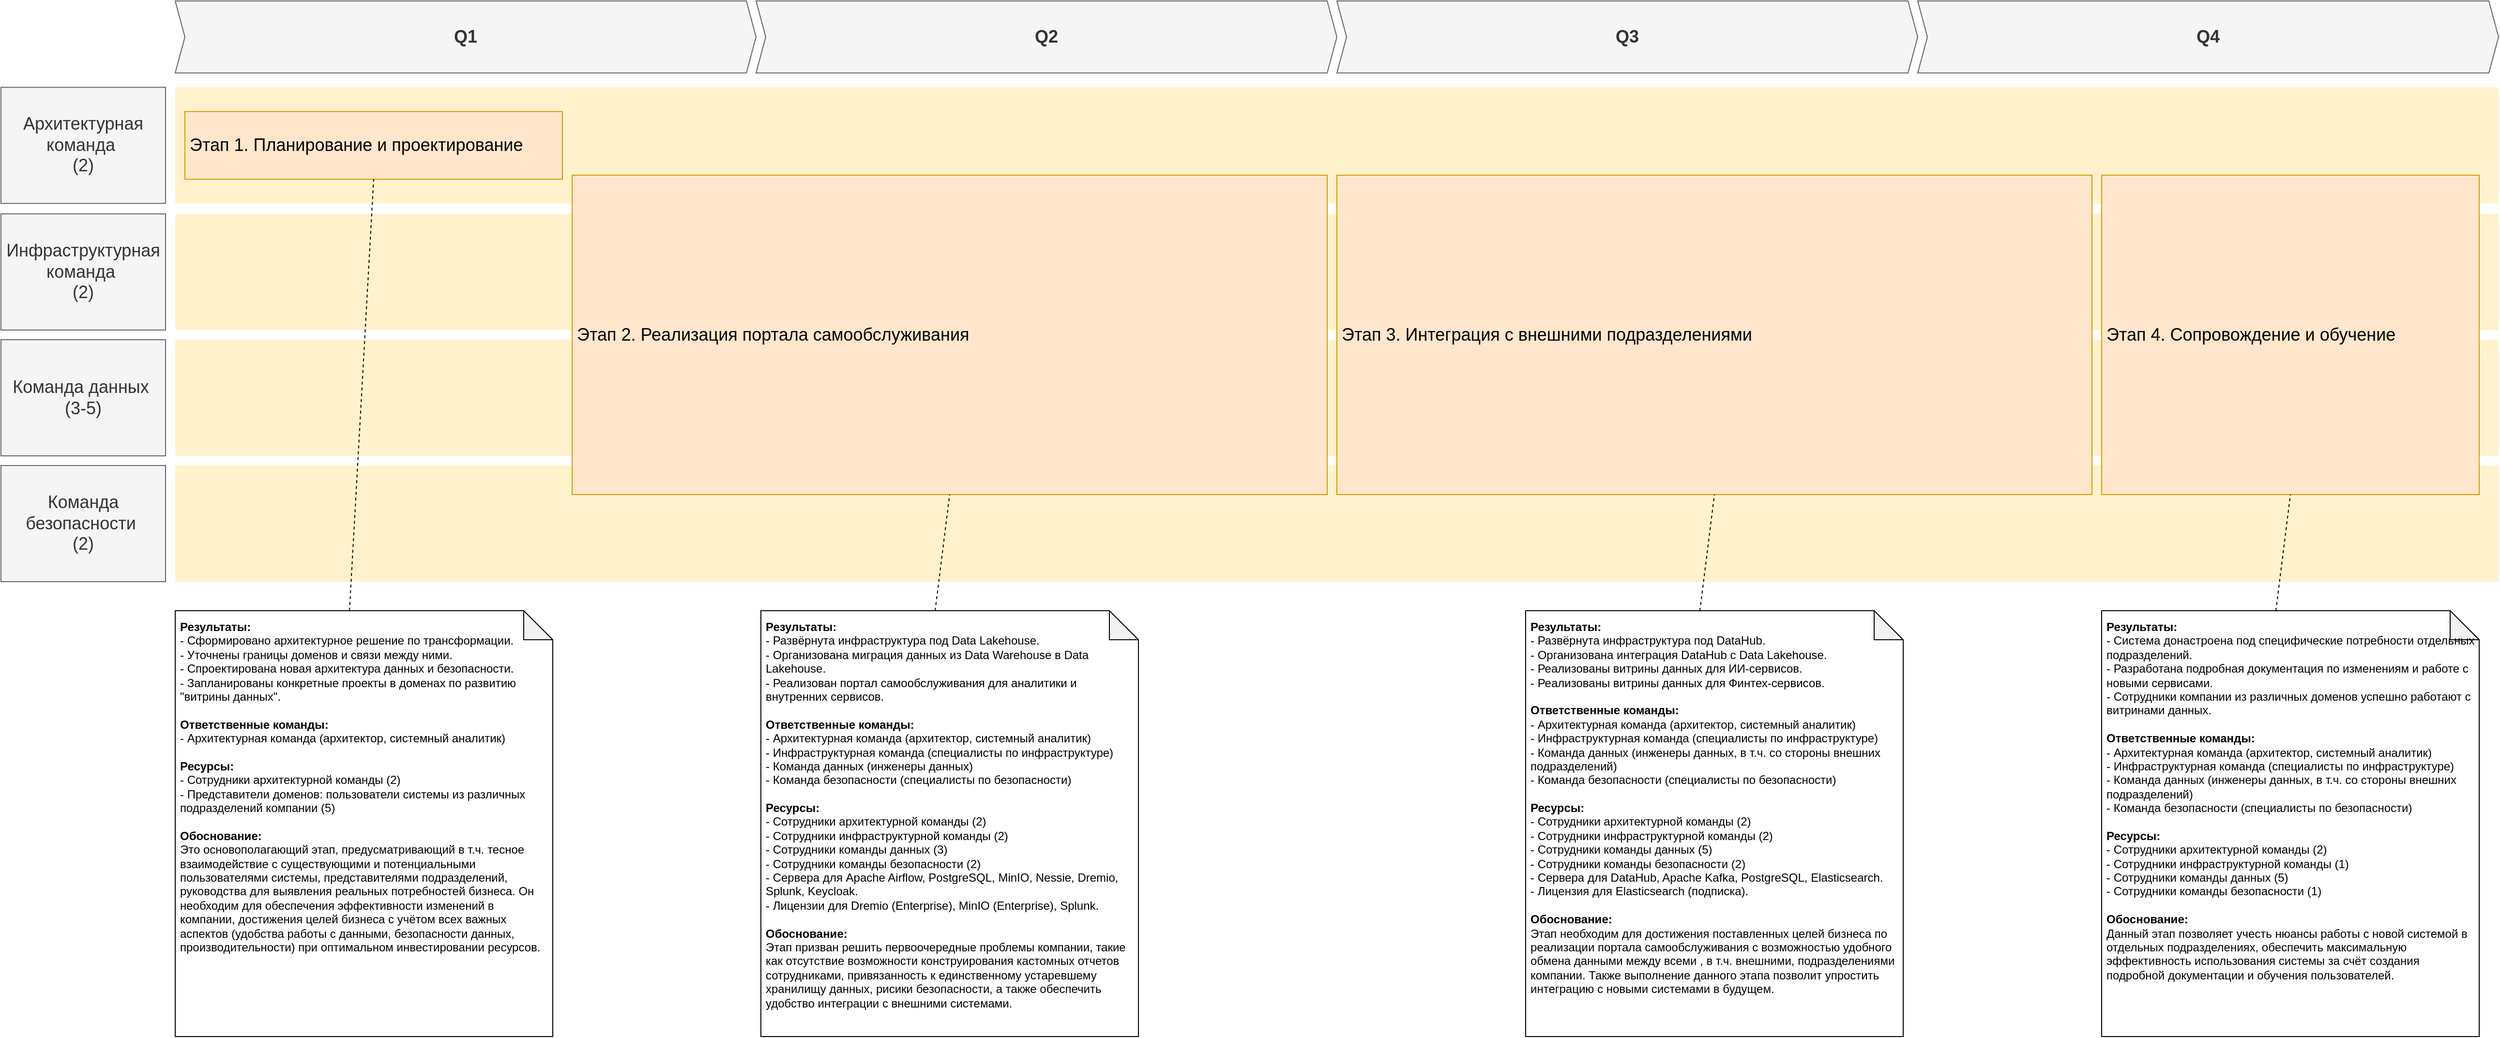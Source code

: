 <mxfile version="24.7.8">
  <diagram id="1zcTAVt1k4KSup7FvAfL" name="Roadmap">
    <mxGraphModel dx="5372" dy="3567" grid="1" gridSize="10" guides="1" tooltips="1" connect="1" arrows="1" fold="1" page="1" pageScale="1" pageWidth="3300" pageHeight="2339" math="0" shadow="0">
      <root>
        <mxCell id="3D7FDG2aXA9G618_Kong-0" />
        <mxCell id="3D7FDG2aXA9G618_Kong-1" parent="3D7FDG2aXA9G618_Kong-0" />
        <mxCell id="wGroBH12Sy7-OgBsN0fJ-2" value="" style="shape=rect;fillColor=#fff2cc;strokeColor=none;fontSize=24;html=1;whiteSpace=wrap;align=left;verticalAlign=top;spacing=5;rounded=0;" parent="3D7FDG2aXA9G618_Kong-1" vertex="1">
          <mxGeometry x="-2500" y="-1010" width="2400" height="120" as="geometry" />
        </mxCell>
        <mxCell id="wGroBH12Sy7-OgBsN0fJ-4" value="" style="shape=rect;fillColor=#fff2cc;strokeColor=none;fontSize=24;html=1;whiteSpace=wrap;align=left;verticalAlign=top;spacing=5;rounded=0;" parent="3D7FDG2aXA9G618_Kong-1" vertex="1">
          <mxGeometry x="-2500" y="-1140.8" width="2400" height="120" as="geometry" />
        </mxCell>
        <mxCell id="wGroBH12Sy7-OgBsN0fJ-5" value="Этап 1. Планирование и проектирование" style="shape=rect;fillColor=#ffe6cc;strokeColor=#d79b00;fontSize=18;html=1;whiteSpace=wrap;align=left;verticalAlign=middle;spacing=5;rounded=0;" parent="3D7FDG2aXA9G618_Kong-1" vertex="1">
          <mxGeometry x="-2490" y="-1115.8" width="390" height="70" as="geometry" />
        </mxCell>
        <mxCell id="wGroBH12Sy7-OgBsN0fJ-7" value="Архитектурная команда&amp;nbsp;&lt;div&gt;(2)&lt;/div&gt;" style="rounded=0;whiteSpace=wrap;html=1;fillColor=#f5f5f5;fontColor=#333333;strokeColor=#666666;fontSize=18;" parent="3D7FDG2aXA9G618_Kong-1" vertex="1">
          <mxGeometry x="-2680" y="-1140.8" width="170" height="120" as="geometry" />
        </mxCell>
        <mxCell id="wGroBH12Sy7-OgBsN0fJ-8" value="Инфраструктурная команда&amp;nbsp;&lt;div&gt;(2)&lt;/div&gt;" style="rounded=0;whiteSpace=wrap;html=1;fillColor=#f5f5f5;fontColor=#333333;strokeColor=#666666;fontSize=18;" parent="3D7FDG2aXA9G618_Kong-1" vertex="1">
          <mxGeometry x="-2680" y="-1010" width="170" height="120" as="geometry" />
        </mxCell>
        <mxCell id="wGroBH12Sy7-OgBsN0fJ-9" value="Q1" style="shape=step;perimeter=stepPerimeter;whiteSpace=wrap;html=1;fixedSize=1;size=10;fillColor=#f5f5f5;strokeColor=#666666;fontSize=18;fontStyle=1;align=center;rounded=0;fontColor=#333333;" parent="3D7FDG2aXA9G618_Kong-1" vertex="1">
          <mxGeometry x="-2500" y="-1230" width="600" height="74.4" as="geometry" />
        </mxCell>
        <mxCell id="RwSQezwdNiI7fE7qIiGB-13" value="" style="shape=rect;fillColor=#fff2cc;strokeColor=none;fontSize=24;html=1;whiteSpace=wrap;align=left;verticalAlign=top;spacing=5;rounded=0;" parent="3D7FDG2aXA9G618_Kong-1" vertex="1">
          <mxGeometry x="-2500" y="-880" width="2400" height="120" as="geometry" />
        </mxCell>
        <mxCell id="RwSQezwdNiI7fE7qIiGB-14" value="Команда данных&amp;nbsp;&lt;div&gt;(3-5)&lt;/div&gt;" style="rounded=0;whiteSpace=wrap;html=1;fillColor=#f5f5f5;fontColor=#333333;strokeColor=#666666;fontSize=18;" parent="3D7FDG2aXA9G618_Kong-1" vertex="1">
          <mxGeometry x="-2680" y="-880" width="170" height="120" as="geometry" />
        </mxCell>
        <mxCell id="RwSQezwdNiI7fE7qIiGB-21" value="" style="shape=rect;fillColor=#fff2cc;strokeColor=none;fontSize=24;html=1;whiteSpace=wrap;align=left;verticalAlign=top;spacing=5;rounded=0;" parent="3D7FDG2aXA9G618_Kong-1" vertex="1">
          <mxGeometry x="-2500" y="-750" width="2400" height="120" as="geometry" />
        </mxCell>
        <mxCell id="RwSQezwdNiI7fE7qIiGB-22" value="Команда безопасности&amp;nbsp;&lt;div&gt;(2)&lt;/div&gt;" style="rounded=0;whiteSpace=wrap;html=1;fillColor=#f5f5f5;fontColor=#333333;strokeColor=#666666;fontSize=18;" parent="3D7FDG2aXA9G618_Kong-1" vertex="1">
          <mxGeometry x="-2680" y="-750" width="170" height="120" as="geometry" />
        </mxCell>
        <mxCell id="6SZWje5kXsOwJ3Z70fLZ-2" value="Этап&amp;nbsp;2. Реализация портала самообслуживания" style="shape=rect;fillColor=#ffe6cc;strokeColor=#d79b00;fontSize=18;html=1;whiteSpace=wrap;align=left;verticalAlign=middle;spacing=5;rounded=0;" vertex="1" parent="3D7FDG2aXA9G618_Kong-1">
          <mxGeometry x="-2090" y="-1050" width="780" height="330" as="geometry" />
        </mxCell>
        <mxCell id="6SZWje5kXsOwJ3Z70fLZ-3" value="Этап&amp;nbsp;3. Интеграция с внешними подразделениями" style="shape=rect;fillColor=#ffe6cc;strokeColor=#d79b00;fontSize=18;html=1;whiteSpace=wrap;align=left;verticalAlign=middle;spacing=5;rounded=0;" vertex="1" parent="3D7FDG2aXA9G618_Kong-1">
          <mxGeometry x="-1300" y="-1050" width="780" height="330" as="geometry" />
        </mxCell>
        <mxCell id="6SZWje5kXsOwJ3Z70fLZ-4" value="Этап&amp;nbsp;4. Сопровождение и обучение" style="shape=rect;fillColor=#ffe6cc;strokeColor=#d79b00;fontSize=18;html=1;whiteSpace=wrap;align=left;verticalAlign=middle;spacing=5;rounded=0;" vertex="1" parent="3D7FDG2aXA9G618_Kong-1">
          <mxGeometry x="-510" y="-1050" width="390" height="330" as="geometry" />
        </mxCell>
        <mxCell id="6SZWje5kXsOwJ3Z70fLZ-5" value="Q2" style="shape=step;perimeter=stepPerimeter;whiteSpace=wrap;html=1;fixedSize=1;size=10;fillColor=#f5f5f5;strokeColor=#666666;fontSize=18;fontStyle=1;align=center;rounded=0;fontColor=#333333;" vertex="1" parent="3D7FDG2aXA9G618_Kong-1">
          <mxGeometry x="-1900" y="-1230" width="600" height="74.4" as="geometry" />
        </mxCell>
        <mxCell id="6SZWje5kXsOwJ3Z70fLZ-6" value="Q3" style="shape=step;perimeter=stepPerimeter;whiteSpace=wrap;html=1;fixedSize=1;size=10;fillColor=#f5f5f5;strokeColor=#666666;fontSize=18;fontStyle=1;align=center;rounded=0;fontColor=#333333;" vertex="1" parent="3D7FDG2aXA9G618_Kong-1">
          <mxGeometry x="-1300" y="-1230" width="600" height="74.4" as="geometry" />
        </mxCell>
        <mxCell id="6SZWje5kXsOwJ3Z70fLZ-7" value="Q4" style="shape=step;perimeter=stepPerimeter;whiteSpace=wrap;html=1;fixedSize=1;size=10;fillColor=#f5f5f5;strokeColor=#666666;fontSize=18;fontStyle=1;align=center;rounded=0;fontColor=#333333;" vertex="1" parent="3D7FDG2aXA9G618_Kong-1">
          <mxGeometry x="-700" y="-1230" width="600" height="74.4" as="geometry" />
        </mxCell>
        <mxCell id="6SZWje5kXsOwJ3Z70fLZ-8" value="&lt;div&gt;&lt;div&gt;&lt;b&gt;Результаты:&lt;/b&gt;&lt;/div&gt;&lt;div&gt;- Сформировано архитектурное решение по трансформации.&amp;nbsp;&lt;/div&gt;&lt;div&gt;- Уточнены границы доменов и связи между ними.&amp;nbsp;&lt;/div&gt;&lt;div&gt;- Спроектирована новая архитектура данных и безопасности.&lt;/div&gt;&lt;div&gt;- Запланированы конкретные проекты в доменах по развитию &quot;витрины данных&quot;.&lt;/div&gt;&lt;div&gt;&lt;br&gt;&lt;/div&gt;&lt;div&gt;&lt;b&gt;Ответственные команды:&lt;/b&gt;&lt;/div&gt;&lt;div&gt;- Архитектурная команда (архитектор, системный аналитик)&lt;/div&gt;&lt;div&gt;&lt;br&gt;&lt;/div&gt;&lt;div&gt;&lt;b&gt;Ресурсы:&lt;/b&gt;&lt;/div&gt;&lt;div&gt;- Сотрудники архитектурной команды (2)&lt;/div&gt;&lt;div&gt;- Представители доменов: пользователи системы из различных подразделений компании (5)&amp;nbsp;&lt;/div&gt;&lt;/div&gt;&lt;div&gt;&lt;b&gt;&lt;br&gt;&lt;/b&gt;&lt;/div&gt;&lt;div&gt;&lt;div&gt;&lt;b&gt;Обоснование:&lt;/b&gt;&lt;br&gt;&lt;/div&gt;&lt;/div&gt;&lt;div&gt;Это основополагающий этап, предусматривающий в т.ч. тесное взаимодействие с существующими и потенциальными пользователями системы, представителями подразделений, руководства для выявления реальных потребностей бизнеса. Он необходим для обеспечения эффективности изменений в компании, достижения целей бизнеса с учётом всех важных аспектов (удобства работы с данными, безопасности данных, производительности) при оптимальном инвестировании ресурсов.&lt;br&gt;&lt;/div&gt;" style="shape=note;whiteSpace=wrap;html=1;backgroundOutline=1;darkOpacity=0.05;align=left;spacing=5;verticalAlign=top;" vertex="1" parent="3D7FDG2aXA9G618_Kong-1">
          <mxGeometry x="-2500" y="-600" width="390" height="440" as="geometry" />
        </mxCell>
        <mxCell id="6SZWje5kXsOwJ3Z70fLZ-9" value="" style="endArrow=none;dashed=1;html=1;rounded=0;exitX=0;exitY=0;exitDx=180;exitDy=0;exitPerimeter=0;entryX=0.5;entryY=1;entryDx=0;entryDy=0;" edge="1" parent="3D7FDG2aXA9G618_Kong-1" source="6SZWje5kXsOwJ3Z70fLZ-8" target="wGroBH12Sy7-OgBsN0fJ-5">
          <mxGeometry width="50" height="50" relative="1" as="geometry">
            <mxPoint x="-1710" y="-630" as="sourcePoint" />
            <mxPoint x="-1660" y="-680" as="targetPoint" />
          </mxGeometry>
        </mxCell>
        <mxCell id="6SZWje5kXsOwJ3Z70fLZ-10" value="&lt;div&gt;&lt;div&gt;&lt;b&gt;Результаты:&lt;/b&gt;&lt;/div&gt;&lt;div&gt;- Развёрнута инфраструктура под Data Lakehouse.&lt;/div&gt;&lt;div&gt;- Организована миграция данных из Data Warehouse в Data Lakehouse.&lt;/div&gt;&lt;div&gt;- Реализован портал самообслуживания для аналитики и внутренних сервисов.&lt;/div&gt;&lt;div&gt;&lt;br&gt;&lt;/div&gt;&lt;div&gt;&lt;b&gt;Ответственные команды:&lt;/b&gt;&lt;/div&gt;&lt;div&gt;- Архитектурная команда (архитектор, системный аналитик)&lt;/div&gt;&lt;div&gt;- Инфраструктурная команда (специалисты по инфраструктуре)&lt;/div&gt;&lt;div&gt;- Команда данных (инженеры данных)&lt;/div&gt;&lt;div&gt;- Команда безопасности (специалисты по безопасности)&lt;/div&gt;&lt;div&gt;&lt;br&gt;&lt;/div&gt;&lt;div&gt;&lt;b&gt;Ресурсы:&lt;/b&gt;&lt;/div&gt;&lt;div&gt;- Сотрудники архитектурной команды (2)&lt;/div&gt;&lt;div&gt;- Сотрудники инфраструктурной команды (2)&lt;/div&gt;&lt;div&gt;- Сотрудники команды данных (3)&lt;/div&gt;&lt;div&gt;- Сотрудники команды безопасности (2)&lt;/div&gt;&lt;div&gt;- Сервера для Apache Airflow, PostgreSQL, MinIO, Nessie, Dremio, Splunk, Keycloak.&lt;/div&gt;&lt;div&gt;- Лицензии для Dremio (Enterprise), MinIO (Enterprise), Splunk.&lt;/div&gt;&lt;div&gt;&lt;br&gt;&lt;/div&gt;&lt;div&gt;&lt;b&gt;Обоснование:&lt;/b&gt;&lt;/div&gt;&lt;div&gt;Этап призван решить первоочередные проблемы компании, такие как отсутствие возможности конструирования кастомных отчетов сотрудниками, привязанность к единственному устаревшему хранилищу данных, рисики безопасности, а также обеспечить удобство интеграции с внешними системами.&lt;/div&gt;&lt;/div&gt;" style="shape=note;whiteSpace=wrap;html=1;backgroundOutline=1;darkOpacity=0.05;align=left;spacing=5;verticalAlign=top;" vertex="1" parent="3D7FDG2aXA9G618_Kong-1">
          <mxGeometry x="-1895" y="-600" width="390" height="440" as="geometry" />
        </mxCell>
        <mxCell id="6SZWje5kXsOwJ3Z70fLZ-11" value="" style="endArrow=none;dashed=1;html=1;rounded=0;entryX=0.5;entryY=1;entryDx=0;entryDy=0;exitX=0;exitY=0;exitDx=180;exitDy=0;exitPerimeter=0;" edge="1" parent="3D7FDG2aXA9G618_Kong-1" source="6SZWje5kXsOwJ3Z70fLZ-10" target="6SZWje5kXsOwJ3Z70fLZ-2">
          <mxGeometry width="50" height="50" relative="1" as="geometry">
            <mxPoint x="-1960" y="-430" as="sourcePoint" />
            <mxPoint x="-1910" y="-480" as="targetPoint" />
          </mxGeometry>
        </mxCell>
        <mxCell id="6SZWje5kXsOwJ3Z70fLZ-12" value="&lt;div&gt;&lt;b&gt;Результаты:&lt;/b&gt;&lt;/div&gt;&lt;div&gt;- Развёрнута инфраструктура под DataHub.&lt;/div&gt;&lt;div&gt;- Организована интеграция DataHub с Data Lakehouse.&lt;/div&gt;&lt;div&gt;- Реализованы витрины данных для ИИ-сервисов.&lt;/div&gt;&lt;div&gt;- Реализованы витрины данных для Финтех-сервисов.&lt;/div&gt;&lt;div&gt;&lt;br&gt;&lt;/div&gt;&lt;div&gt;&lt;b&gt;Ответственные команды:&lt;/b&gt;&lt;/div&gt;&lt;div&gt;- Архитектурная команда (архитектор, системный аналитик)&lt;/div&gt;&lt;div&gt;- Инфраструктурная команда (специалисты по инфраструктуре)&lt;/div&gt;&lt;div&gt;- Команда данных (инженеры данных, в т.ч. со стороны внешних подразделений)&lt;/div&gt;&lt;div&gt;- Команда безопасности (специалисты по безопасности)&lt;/div&gt;&lt;div&gt;&lt;br&gt;&lt;/div&gt;&lt;div&gt;&lt;b&gt;Ресурсы:&lt;/b&gt;&lt;/div&gt;&lt;div&gt;- Сотрудники архитектурной команды (2)&amp;nbsp;&lt;/div&gt;&lt;div&gt;- Сотрудники инфраструктурной команды (2)&amp;nbsp;&lt;/div&gt;&lt;div&gt;- Сотрудники команды данных (5)&lt;/div&gt;&lt;div&gt;- Сотрудники команды безопасности (2)&lt;/div&gt;&lt;div&gt;- Сервера для DataHub, Apache Kafka, PostgreSQL, Elasticsearch.&lt;/div&gt;&lt;div&gt;- Лицензия для Elasticsearch (подписка).&lt;/div&gt;&lt;div&gt;&lt;br&gt;&lt;/div&gt;&lt;div&gt;&lt;b&gt;Обоснование:&lt;/b&gt;&lt;/div&gt;&lt;div&gt;Этап необходим для достижения поставленных целей бизнеса по реализации портала самообслуживания с возможностью удобного обмена данными между всеми , в т.ч. внешними, подразделениями компании. Также выполнение данного этапа позволит упростить интеграцию с новыми системами в будущем.&lt;/div&gt;" style="shape=note;whiteSpace=wrap;html=1;backgroundOutline=1;darkOpacity=0.05;align=left;spacing=5;verticalAlign=top;" vertex="1" parent="3D7FDG2aXA9G618_Kong-1">
          <mxGeometry x="-1105" y="-600" width="390" height="440" as="geometry" />
        </mxCell>
        <mxCell id="6SZWje5kXsOwJ3Z70fLZ-13" value="" style="endArrow=none;dashed=1;html=1;rounded=0;entryX=0.5;entryY=1;entryDx=0;entryDy=0;exitX=0;exitY=0;exitDx=180;exitDy=0;exitPerimeter=0;" edge="1" parent="3D7FDG2aXA9G618_Kong-1" source="6SZWje5kXsOwJ3Z70fLZ-12" target="6SZWje5kXsOwJ3Z70fLZ-3">
          <mxGeometry width="50" height="50" relative="1" as="geometry">
            <mxPoint x="-1305" y="-340" as="sourcePoint" />
            <mxPoint x="-1045" y="-630" as="targetPoint" />
          </mxGeometry>
        </mxCell>
        <mxCell id="6SZWje5kXsOwJ3Z70fLZ-14" value="&lt;div&gt;&lt;b&gt;Результаты:&lt;/b&gt;&lt;/div&gt;&lt;div&gt;- Система донастроена под специфические потребности отдельных подразделений.&lt;/div&gt;&lt;div&gt;- Разработана подробная документация по изменениям и работе с новыми сервисами.&lt;/div&gt;&lt;div&gt;- Сотрудники компании из различных доменов успешно работают с витринами данных.&lt;/div&gt;&lt;div&gt;&lt;br&gt;&lt;/div&gt;&lt;div&gt;&lt;b&gt;Ответственные команды:&lt;/b&gt;&lt;/div&gt;&lt;div&gt;- Архитектурная команда (архитектор, системный аналитик)&lt;/div&gt;&lt;div&gt;- Инфраструктурная команда (специалисты по инфраструктуре)&lt;/div&gt;&lt;div&gt;- Команда данных (инженеры данных, в т.ч. со стороны внешних подразделений)&lt;/div&gt;&lt;div&gt;- Команда безопасности (специалисты по безопасности)&lt;/div&gt;&lt;div&gt;&lt;br&gt;&lt;/div&gt;&lt;div&gt;&lt;b&gt;Ресурсы:&lt;/b&gt;&lt;/div&gt;&lt;div&gt;- Сотрудники архитектурной команды (2)&lt;/div&gt;&lt;div&gt;- Сотрудники инфраструктурной команды (1)&amp;nbsp;&lt;/div&gt;&lt;div&gt;- Сотрудники команды данных (5)&lt;/div&gt;&lt;div&gt;- Сотрудники команды безопасности (1)&lt;/div&gt;&lt;div&gt;&lt;br&gt;&lt;/div&gt;&lt;div&gt;&lt;b&gt;Обоснование:&lt;/b&gt;&lt;/div&gt;&lt;div&gt;Данный этап позволяет учесть нюансы работы с новой системой в отдельных подразделениях, обеспечить максимальную эффективность использования системы за счёт создания подробной документации и обучения пользователей.&lt;/div&gt;" style="shape=note;whiteSpace=wrap;html=1;backgroundOutline=1;darkOpacity=0.05;align=left;spacing=5;verticalAlign=top;" vertex="1" parent="3D7FDG2aXA9G618_Kong-1">
          <mxGeometry x="-510" y="-600" width="390" height="440" as="geometry" />
        </mxCell>
        <mxCell id="6SZWje5kXsOwJ3Z70fLZ-15" value="" style="endArrow=none;dashed=1;html=1;rounded=0;entryX=0.5;entryY=1;entryDx=0;entryDy=0;exitX=0;exitY=0;exitDx=180;exitDy=0;exitPerimeter=0;" edge="1" parent="3D7FDG2aXA9G618_Kong-1" source="6SZWje5kXsOwJ3Z70fLZ-14" target="6SZWje5kXsOwJ3Z70fLZ-4">
          <mxGeometry width="50" height="50" relative="1" as="geometry">
            <mxPoint x="-800" y="-250" as="sourcePoint" />
            <mxPoint x="-405" y="-630" as="targetPoint" />
          </mxGeometry>
        </mxCell>
      </root>
    </mxGraphModel>
  </diagram>
</mxfile>
